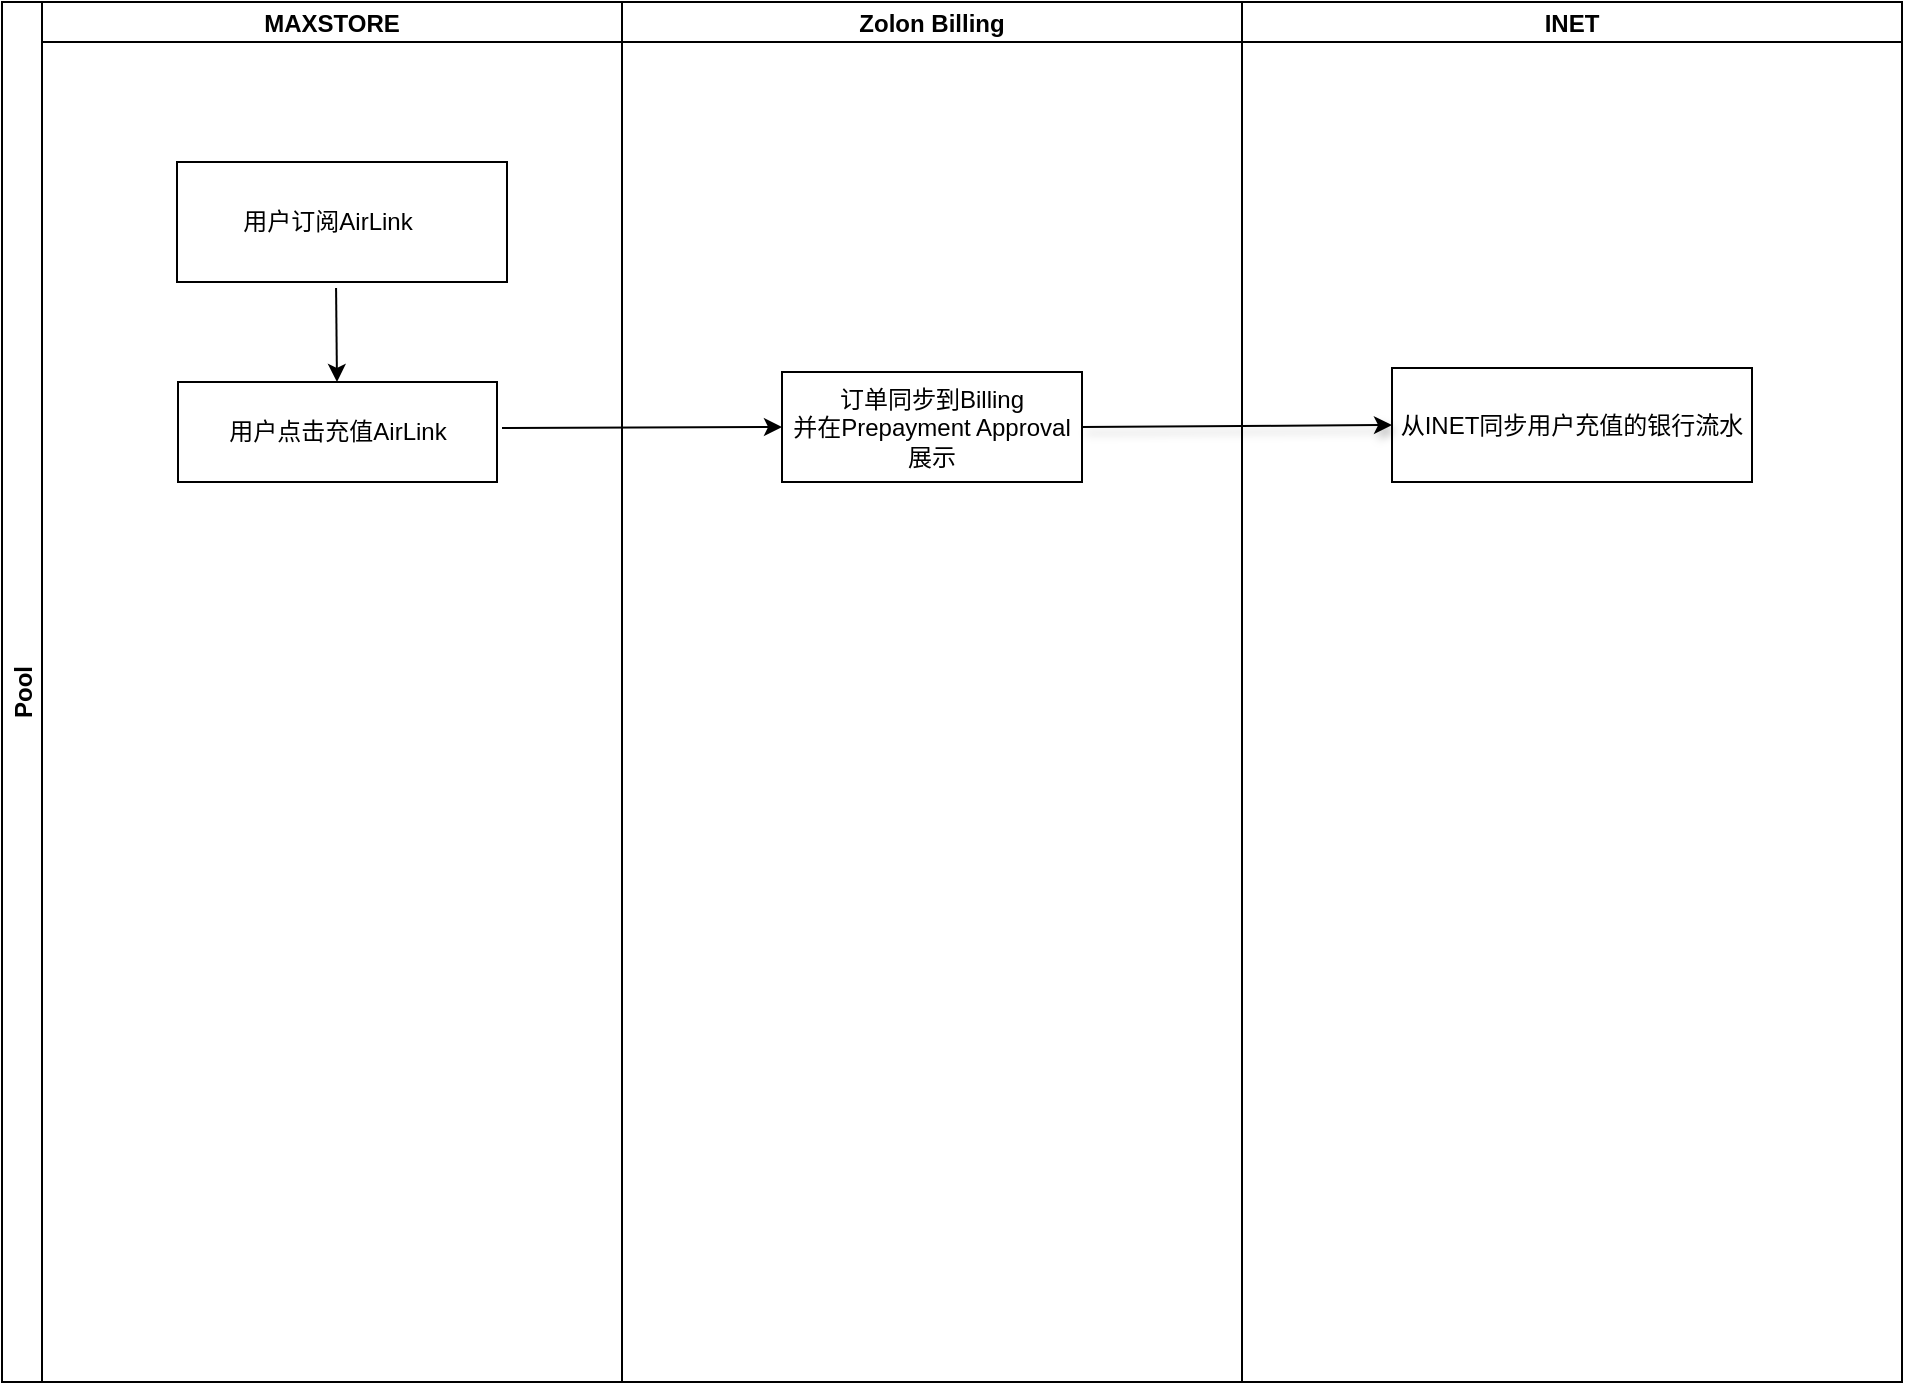 <mxfile version="27.0.1">
  <diagram name="第 1 页" id="on79oUCmp4KGUMs3knrF">
    <mxGraphModel dx="1665" dy="743" grid="0" gridSize="10" guides="1" tooltips="1" connect="1" arrows="1" fold="1" page="1" pageScale="1" pageWidth="1400" pageHeight="850" math="0" shadow="0">
      <root>
        <mxCell id="0" />
        <mxCell id="1" parent="0" />
        <mxCell id="Rb_VMglPwoGqHI8GP8zq-8" value="Pool" style="swimlane;childLayout=stackLayout;resizeParent=1;resizeParentMax=0;startSize=20;horizontal=0;horizontalStack=1;" vertex="1" parent="1">
          <mxGeometry x="410" y="120" width="950" height="690" as="geometry" />
        </mxCell>
        <mxCell id="Rb_VMglPwoGqHI8GP8zq-9" value="MAXSTORE" style="swimlane;startSize=20;" vertex="1" parent="Rb_VMglPwoGqHI8GP8zq-8">
          <mxGeometry x="20" width="290" height="690" as="geometry" />
        </mxCell>
        <mxCell id="Rb_VMglPwoGqHI8GP8zq-13" value="" style="verticalLabelPosition=bottom;verticalAlign=top;html=1;shape=mxgraph.basic.rect;fillColor2=none;strokeWidth=1;size=20;indent=5;" vertex="1" parent="Rb_VMglPwoGqHI8GP8zq-9">
          <mxGeometry x="67.5" y="80" width="165" height="60" as="geometry" />
        </mxCell>
        <mxCell id="Rb_VMglPwoGqHI8GP8zq-14" value="用户订阅AirLink" style="text;html=1;align=center;verticalAlign=middle;whiteSpace=wrap;rounded=0;" vertex="1" parent="Rb_VMglPwoGqHI8GP8zq-9">
          <mxGeometry x="57.5" y="90" width="170" height="40" as="geometry" />
        </mxCell>
        <mxCell id="Rb_VMglPwoGqHI8GP8zq-15" value="用户点击充值AirLink" style="rounded=0;whiteSpace=wrap;html=1;" vertex="1" parent="Rb_VMglPwoGqHI8GP8zq-9">
          <mxGeometry x="68" y="190" width="159.5" height="50" as="geometry" />
        </mxCell>
        <mxCell id="Rb_VMglPwoGqHI8GP8zq-17" value="" style="endArrow=classic;html=1;rounded=0;exitX=0.482;exitY=1.05;exitDx=0;exitDy=0;exitPerimeter=0;" edge="1" parent="Rb_VMglPwoGqHI8GP8zq-9" source="Rb_VMglPwoGqHI8GP8zq-13" target="Rb_VMglPwoGqHI8GP8zq-15">
          <mxGeometry width="50" height="50" relative="1" as="geometry">
            <mxPoint x="510" y="360" as="sourcePoint" />
            <mxPoint x="560" y="310" as="targetPoint" />
          </mxGeometry>
        </mxCell>
        <mxCell id="Rb_VMglPwoGqHI8GP8zq-19" value="" style="endArrow=classic;html=1;rounded=0;entryX=0;entryY=0.5;entryDx=0;entryDy=0;" edge="1" parent="Rb_VMglPwoGqHI8GP8zq-9" target="Rb_VMglPwoGqHI8GP8zq-18">
          <mxGeometry width="50" height="50" relative="1" as="geometry">
            <mxPoint x="230" y="213" as="sourcePoint" />
            <mxPoint x="280" y="170" as="targetPoint" />
          </mxGeometry>
        </mxCell>
        <mxCell id="Rb_VMglPwoGqHI8GP8zq-10" value="Zolon Billing" style="swimlane;startSize=20;" vertex="1" parent="Rb_VMglPwoGqHI8GP8zq-8">
          <mxGeometry x="310" width="310" height="690" as="geometry" />
        </mxCell>
        <mxCell id="Rb_VMglPwoGqHI8GP8zq-18" value="订单同步到Billing&lt;div&gt;并在Prepayment Approval展示&lt;/div&gt;" style="rounded=0;whiteSpace=wrap;html=1;" vertex="1" parent="Rb_VMglPwoGqHI8GP8zq-10">
          <mxGeometry x="80" y="185" width="150" height="55" as="geometry" />
        </mxCell>
        <mxCell id="Rb_VMglPwoGqHI8GP8zq-11" value="INET" style="swimlane;startSize=20;" vertex="1" parent="Rb_VMglPwoGqHI8GP8zq-8">
          <mxGeometry x="620" width="330" height="690" as="geometry">
            <mxRectangle x="230" width="40" height="640" as="alternateBounds" />
          </mxGeometry>
        </mxCell>
        <mxCell id="Rb_VMglPwoGqHI8GP8zq-20" value="从INET同步用户充值的银行流水" style="rounded=0;whiteSpace=wrap;html=1;" vertex="1" parent="Rb_VMglPwoGqHI8GP8zq-11">
          <mxGeometry x="75" y="183" width="180" height="57" as="geometry" />
        </mxCell>
        <mxCell id="Rb_VMglPwoGqHI8GP8zq-25" value="" style="endArrow=classic;html=1;rounded=0;exitX=1;exitY=0.5;exitDx=0;exitDy=0;entryX=0;entryY=0.5;entryDx=0;entryDy=0;shadow=1;" edge="1" parent="Rb_VMglPwoGqHI8GP8zq-8" source="Rb_VMglPwoGqHI8GP8zq-18" target="Rb_VMglPwoGqHI8GP8zq-20">
          <mxGeometry width="50" height="50" relative="1" as="geometry">
            <mxPoint x="490" y="380" as="sourcePoint" />
            <mxPoint x="540" y="330" as="targetPoint" />
          </mxGeometry>
        </mxCell>
      </root>
    </mxGraphModel>
  </diagram>
</mxfile>
